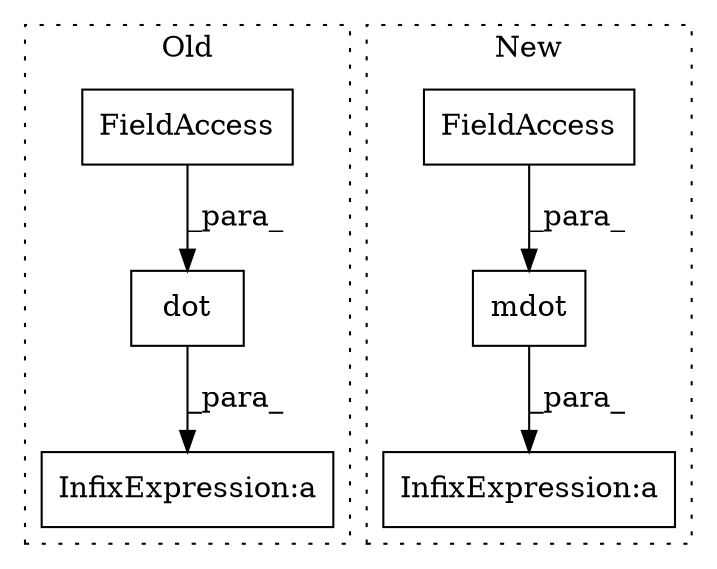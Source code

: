 digraph G {
subgraph cluster0 {
1 [label="dot" a="32" s="1817,1837" l="4,1" shape="box"];
4 [label="FieldAccess" a="22" s="1821" l="6" shape="box"];
5 [label="InfixExpression:a" a="27" s="1892" l="3" shape="box"];
label = "Old";
style="dotted";
}
subgraph cluster1 {
2 [label="mdot" a="32" s="2045,2093" l="5,1" shape="box"];
3 [label="FieldAccess" a="22" s="2084" l="9" shape="box"];
6 [label="InfixExpression:a" a="27" s="2021" l="3" shape="box"];
label = "New";
style="dotted";
}
1 -> 5 [label="_para_"];
2 -> 6 [label="_para_"];
3 -> 2 [label="_para_"];
4 -> 1 [label="_para_"];
}